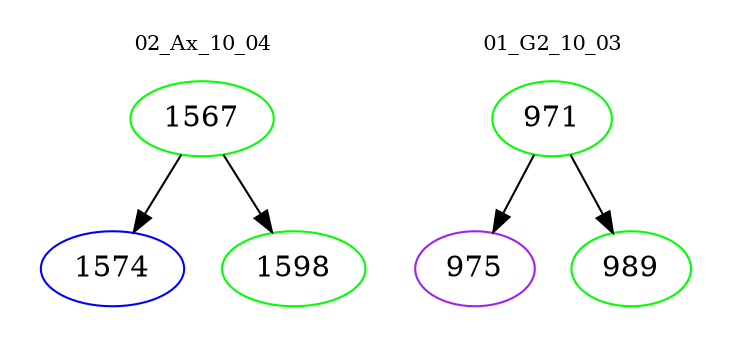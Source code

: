 digraph{
subgraph cluster_0 {
color = white
label = "02_Ax_10_04";
fontsize=10;
T0_1567 [label="1567", color="green"]
T0_1567 -> T0_1574 [color="black"]
T0_1574 [label="1574", color="blue"]
T0_1567 -> T0_1598 [color="black"]
T0_1598 [label="1598", color="green"]
}
subgraph cluster_1 {
color = white
label = "01_G2_10_03";
fontsize=10;
T1_971 [label="971", color="green"]
T1_971 -> T1_975 [color="black"]
T1_975 [label="975", color="purple"]
T1_971 -> T1_989 [color="black"]
T1_989 [label="989", color="green"]
}
}
